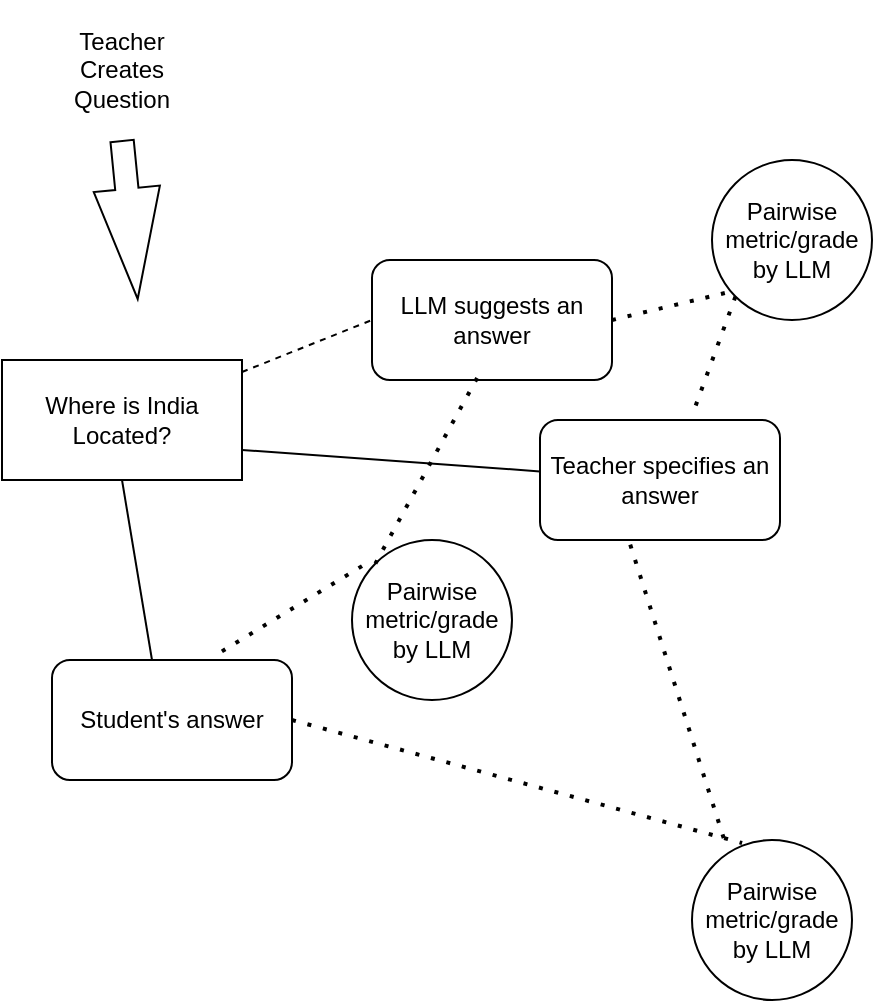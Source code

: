 <mxfile version="21.6.6" type="github">
  <diagram name="Page-1" id="_2Z6cz3SAmyvh8yGuIhK">
    <mxGraphModel dx="1195" dy="671" grid="1" gridSize="10" guides="1" tooltips="1" connect="1" arrows="1" fold="1" page="1" pageScale="1" pageWidth="827" pageHeight="1169" math="0" shadow="0">
      <root>
        <mxCell id="0" />
        <mxCell id="1" parent="0" />
        <mxCell id="iT6jARpC1cka4xQiKTI5-1" value="Where is India Located?" style="rounded=0;whiteSpace=wrap;html=1;" vertex="1" parent="1">
          <mxGeometry x="85" y="230" width="120" height="60" as="geometry" />
        </mxCell>
        <mxCell id="iT6jARpC1cka4xQiKTI5-2" value="Teacher Creates Question" style="text;html=1;strokeColor=none;fillColor=none;align=center;verticalAlign=middle;whiteSpace=wrap;rounded=0;" vertex="1" parent="1">
          <mxGeometry x="110" y="50" width="70" height="70" as="geometry" />
        </mxCell>
        <mxCell id="iT6jARpC1cka4xQiKTI5-3" value="" style="shape=flexArrow;endArrow=classic;html=1;rounded=0;width=11.667;endSize=18.117;exitX=0.5;exitY=1;exitDx=0;exitDy=0;endWidth=20.556;" edge="1" parent="1" source="iT6jARpC1cka4xQiKTI5-2">
          <mxGeometry width="50" height="50" relative="1" as="geometry">
            <mxPoint x="137.101" y="140" as="sourcePoint" />
            <mxPoint x="152.89" y="200" as="targetPoint" />
          </mxGeometry>
        </mxCell>
        <mxCell id="iT6jARpC1cka4xQiKTI5-5" value="LLM suggests an answer" style="rounded=1;whiteSpace=wrap;html=1;" vertex="1" parent="1">
          <mxGeometry x="270" y="180" width="120" height="60" as="geometry" />
        </mxCell>
        <mxCell id="iT6jARpC1cka4xQiKTI5-6" value="" style="endArrow=none;dashed=1;html=1;rounded=0;entryX=0;entryY=0.5;entryDx=0;entryDy=0;" edge="1" parent="1" source="iT6jARpC1cka4xQiKTI5-1" target="iT6jARpC1cka4xQiKTI5-5">
          <mxGeometry width="50" height="50" relative="1" as="geometry">
            <mxPoint x="360" y="310" as="sourcePoint" />
            <mxPoint x="410" y="260" as="targetPoint" />
          </mxGeometry>
        </mxCell>
        <mxCell id="iT6jARpC1cka4xQiKTI5-7" value="Teacher specifies an answer&lt;br&gt;" style="rounded=1;whiteSpace=wrap;html=1;" vertex="1" parent="1">
          <mxGeometry x="354" y="260" width="120" height="60" as="geometry" />
        </mxCell>
        <mxCell id="iT6jARpC1cka4xQiKTI5-8" value="" style="endArrow=none;html=1;rounded=0;exitX=1;exitY=0.75;exitDx=0;exitDy=0;" edge="1" parent="1" source="iT6jARpC1cka4xQiKTI5-1" target="iT6jARpC1cka4xQiKTI5-7">
          <mxGeometry width="50" height="50" relative="1" as="geometry">
            <mxPoint x="360" y="310" as="sourcePoint" />
            <mxPoint x="410" y="260" as="targetPoint" />
          </mxGeometry>
        </mxCell>
        <mxCell id="iT6jARpC1cka4xQiKTI5-9" value="" style="endArrow=none;html=1;rounded=0;entryX=0.5;entryY=1;entryDx=0;entryDy=0;" edge="1" parent="1" target="iT6jARpC1cka4xQiKTI5-1">
          <mxGeometry width="50" height="50" relative="1" as="geometry">
            <mxPoint x="160" y="380" as="sourcePoint" />
            <mxPoint x="410" y="260" as="targetPoint" />
          </mxGeometry>
        </mxCell>
        <mxCell id="iT6jARpC1cka4xQiKTI5-10" value="Student&#39;s answer" style="rounded=1;whiteSpace=wrap;html=1;" vertex="1" parent="1">
          <mxGeometry x="110" y="380" width="120" height="60" as="geometry" />
        </mxCell>
        <mxCell id="iT6jARpC1cka4xQiKTI5-11" value="Pairwise metric/grade by LLM" style="ellipse;whiteSpace=wrap;html=1;aspect=fixed;" vertex="1" parent="1">
          <mxGeometry x="430" y="470" width="80" height="80" as="geometry" />
        </mxCell>
        <mxCell id="iT6jARpC1cka4xQiKTI5-12" value="Pairwise metric/grade by LLM" style="ellipse;whiteSpace=wrap;html=1;aspect=fixed;" vertex="1" parent="1">
          <mxGeometry x="440" y="130" width="80" height="80" as="geometry" />
        </mxCell>
        <mxCell id="iT6jARpC1cka4xQiKTI5-13" value="" style="endArrow=none;dashed=1;html=1;dashPattern=1 3;strokeWidth=2;rounded=0;entryX=0.208;entryY=0.019;entryDx=0;entryDy=0;exitX=0.376;exitY=1.039;exitDx=0;exitDy=0;exitPerimeter=0;entryPerimeter=0;" edge="1" parent="1" source="iT6jARpC1cka4xQiKTI5-7" target="iT6jARpC1cka4xQiKTI5-11">
          <mxGeometry width="50" height="50" relative="1" as="geometry">
            <mxPoint x="380" y="330" as="sourcePoint" />
            <mxPoint x="410" y="260" as="targetPoint" />
          </mxGeometry>
        </mxCell>
        <mxCell id="iT6jARpC1cka4xQiKTI5-14" value="" style="endArrow=none;dashed=1;html=1;dashPattern=1 3;strokeWidth=2;rounded=0;entryX=0.64;entryY=-0.072;entryDx=0;entryDy=0;exitX=0;exitY=1;exitDx=0;exitDy=0;entryPerimeter=0;" edge="1" parent="1" source="iT6jARpC1cka4xQiKTI5-12" target="iT6jARpC1cka4xQiKTI5-7">
          <mxGeometry width="50" height="50" relative="1" as="geometry">
            <mxPoint x="474" y="200" as="sourcePoint" />
            <mxPoint x="405" y="268" as="targetPoint" />
          </mxGeometry>
        </mxCell>
        <mxCell id="iT6jARpC1cka4xQiKTI5-16" value="" style="endArrow=none;dashed=1;html=1;dashPattern=1 3;strokeWidth=2;rounded=0;entryX=0.083;entryY=0.831;entryDx=0;entryDy=0;entryPerimeter=0;exitX=1;exitY=0.5;exitDx=0;exitDy=0;" edge="1" parent="1" source="iT6jARpC1cka4xQiKTI5-5" target="iT6jARpC1cka4xQiKTI5-12">
          <mxGeometry width="50" height="50" relative="1" as="geometry">
            <mxPoint x="364" y="90" as="sourcePoint" />
            <mxPoint x="414" y="40" as="targetPoint" />
          </mxGeometry>
        </mxCell>
        <mxCell id="iT6jARpC1cka4xQiKTI5-17" value="" style="endArrow=none;dashed=1;html=1;dashPattern=1 3;strokeWidth=2;rounded=0;exitX=1;exitY=0.5;exitDx=0;exitDy=0;entryX=0.313;entryY=0.019;entryDx=0;entryDy=0;entryPerimeter=0;" edge="1" parent="1" source="iT6jARpC1cka4xQiKTI5-10" target="iT6jARpC1cka4xQiKTI5-11">
          <mxGeometry width="50" height="50" relative="1" as="geometry">
            <mxPoint x="360" y="310" as="sourcePoint" />
            <mxPoint x="340" y="390" as="targetPoint" />
          </mxGeometry>
        </mxCell>
        <mxCell id="iT6jARpC1cka4xQiKTI5-18" value="Pairwise metric/grade by LLM" style="ellipse;whiteSpace=wrap;html=1;aspect=fixed;" vertex="1" parent="1">
          <mxGeometry x="260" y="320" width="80" height="80" as="geometry" />
        </mxCell>
        <mxCell id="iT6jARpC1cka4xQiKTI5-19" value="" style="endArrow=none;dashed=1;html=1;dashPattern=1 3;strokeWidth=2;rounded=0;exitX=0.438;exitY=0.983;exitDx=0;exitDy=0;exitPerimeter=0;entryX=0;entryY=0;entryDx=0;entryDy=0;" edge="1" parent="1" source="iT6jARpC1cka4xQiKTI5-5" target="iT6jARpC1cka4xQiKTI5-18">
          <mxGeometry width="50" height="50" relative="1" as="geometry">
            <mxPoint x="360" y="310" as="sourcePoint" />
            <mxPoint x="410" y="260" as="targetPoint" />
          </mxGeometry>
        </mxCell>
        <mxCell id="iT6jARpC1cka4xQiKTI5-20" value="" style="endArrow=none;dashed=1;html=1;dashPattern=1 3;strokeWidth=2;rounded=0;exitX=0.708;exitY=-0.072;exitDx=0;exitDy=0;exitPerimeter=0;" edge="1" parent="1" source="iT6jARpC1cka4xQiKTI5-10">
          <mxGeometry width="50" height="50" relative="1" as="geometry">
            <mxPoint x="333" y="249" as="sourcePoint" />
            <mxPoint x="270" y="330" as="targetPoint" />
          </mxGeometry>
        </mxCell>
      </root>
    </mxGraphModel>
  </diagram>
</mxfile>
